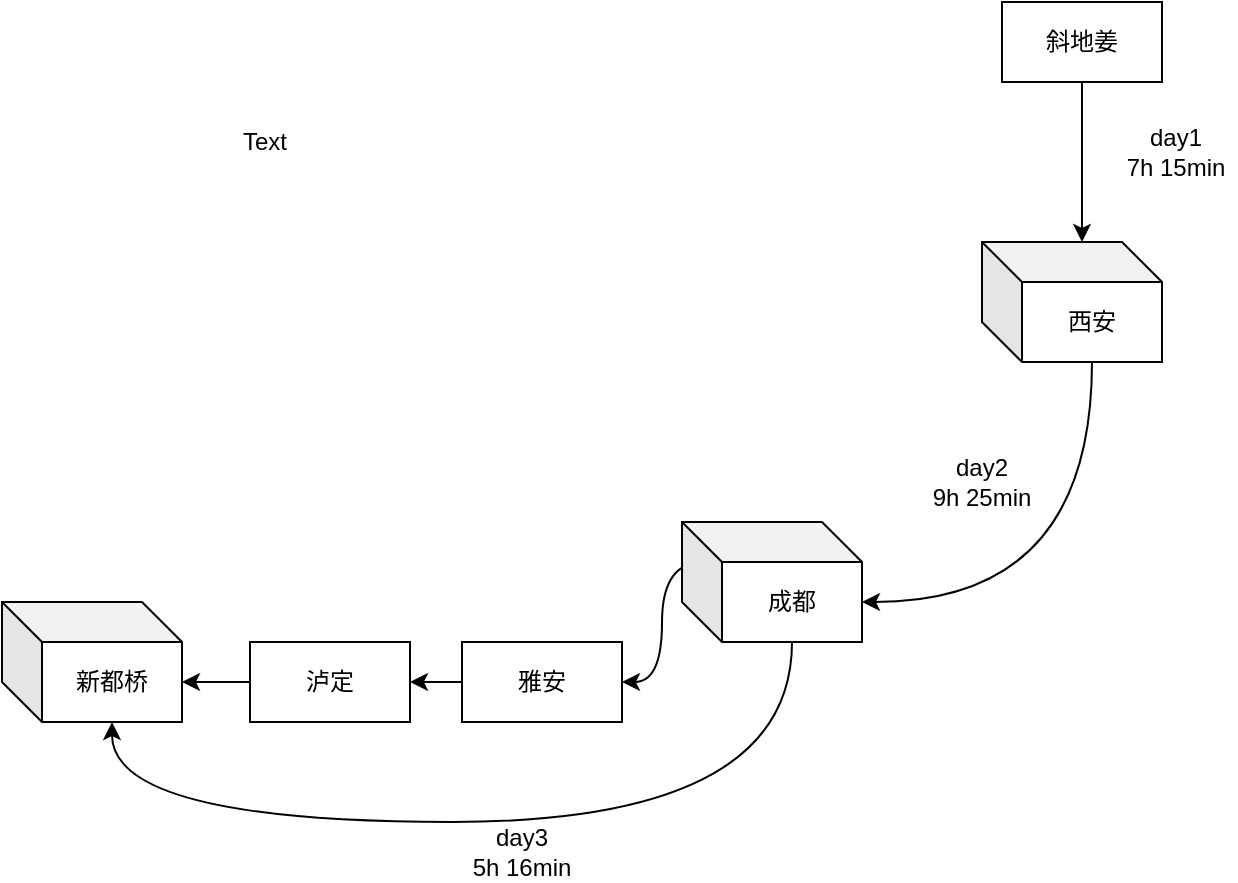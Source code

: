 <mxfile version="15.5.6" type="github">
  <diagram id="kjXu0DOrUkqtzB5D6FBQ" name="第 1 页">
    <mxGraphModel dx="1026" dy="492" grid="1" gridSize="10" guides="1" tooltips="1" connect="1" arrows="1" fold="1" page="1" pageScale="1" pageWidth="1654" pageHeight="2336" math="0" shadow="0">
      <root>
        <mxCell id="0" />
        <mxCell id="1" parent="0" />
        <mxCell id="TgOKgBH_tU8Sgjm3LNwU-4" style="edgeStyle=orthogonalEdgeStyle;rounded=0;orthogonalLoop=1;jettySize=auto;html=1;exitX=0.5;exitY=1;exitDx=0;exitDy=0;entryX=0.5;entryY=0;entryDx=0;entryDy=0;" edge="1" parent="1" source="TgOKgBH_tU8Sgjm3LNwU-1">
          <mxGeometry relative="1" as="geometry">
            <mxPoint x="1059" y="260" as="targetPoint" />
          </mxGeometry>
        </mxCell>
        <mxCell id="TgOKgBH_tU8Sgjm3LNwU-1" value="斜地姜" style="rounded=0;whiteSpace=wrap;html=1;" vertex="1" parent="1">
          <mxGeometry x="1019" y="140" width="80" height="40" as="geometry" />
        </mxCell>
        <mxCell id="TgOKgBH_tU8Sgjm3LNwU-9" style="edgeStyle=orthogonalEdgeStyle;curved=1;rounded=0;orthogonalLoop=1;jettySize=auto;html=1;exitX=0;exitY=0;exitDx=55;exitDy=60;entryX=0;entryY=0;entryDx=90;entryDy=40;exitPerimeter=0;entryPerimeter=0;" edge="1" parent="1" source="TgOKgBH_tU8Sgjm3LNwU-22" target="TgOKgBH_tU8Sgjm3LNwU-23">
          <mxGeometry relative="1" as="geometry">
            <mxPoint x="1059" y="300" as="sourcePoint" />
            <mxPoint x="949" y="420" as="targetPoint" />
          </mxGeometry>
        </mxCell>
        <mxCell id="TgOKgBH_tU8Sgjm3LNwU-5" value="day1&lt;br&gt;7h 15min" style="text;html=1;strokeColor=none;fillColor=none;align=center;verticalAlign=middle;whiteSpace=wrap;rounded=0;" vertex="1" parent="1">
          <mxGeometry x="1076" y="200" width="60" height="30" as="geometry" />
        </mxCell>
        <mxCell id="TgOKgBH_tU8Sgjm3LNwU-16" style="edgeStyle=orthogonalEdgeStyle;curved=1;rounded=0;orthogonalLoop=1;jettySize=auto;html=1;exitX=0;exitY=0.5;exitDx=0;exitDy=0;entryX=1;entryY=0.5;entryDx=0;entryDy=0;" edge="1" parent="1" target="TgOKgBH_tU8Sgjm3LNwU-12">
          <mxGeometry relative="1" as="geometry">
            <mxPoint x="869" y="420" as="sourcePoint" />
          </mxGeometry>
        </mxCell>
        <mxCell id="TgOKgBH_tU8Sgjm3LNwU-10" value="day2&lt;br&gt;9h 25min" style="text;html=1;strokeColor=none;fillColor=none;align=center;verticalAlign=middle;whiteSpace=wrap;rounded=0;" vertex="1" parent="1">
          <mxGeometry x="979" y="370" width="60" height="20" as="geometry" />
        </mxCell>
        <mxCell id="TgOKgBH_tU8Sgjm3LNwU-17" style="edgeStyle=orthogonalEdgeStyle;curved=1;rounded=0;orthogonalLoop=1;jettySize=auto;html=1;exitX=0;exitY=0.5;exitDx=0;exitDy=0;entryX=1;entryY=0.5;entryDx=0;entryDy=0;" edge="1" parent="1" source="TgOKgBH_tU8Sgjm3LNwU-12" target="TgOKgBH_tU8Sgjm3LNwU-13">
          <mxGeometry relative="1" as="geometry" />
        </mxCell>
        <mxCell id="TgOKgBH_tU8Sgjm3LNwU-12" value="雅安" style="rounded=0;whiteSpace=wrap;html=1;" vertex="1" parent="1">
          <mxGeometry x="749" y="460" width="80" height="40" as="geometry" />
        </mxCell>
        <mxCell id="TgOKgBH_tU8Sgjm3LNwU-24" style="edgeStyle=orthogonalEdgeStyle;curved=1;rounded=0;orthogonalLoop=1;jettySize=auto;html=1;exitX=0;exitY=0.5;exitDx=0;exitDy=0;entryX=0;entryY=0;entryDx=90;entryDy=40;entryPerimeter=0;" edge="1" parent="1" source="TgOKgBH_tU8Sgjm3LNwU-13" target="TgOKgBH_tU8Sgjm3LNwU-21">
          <mxGeometry relative="1" as="geometry" />
        </mxCell>
        <mxCell id="TgOKgBH_tU8Sgjm3LNwU-13" value="泸定" style="rounded=0;whiteSpace=wrap;html=1;" vertex="1" parent="1">
          <mxGeometry x="643" y="460" width="80" height="40" as="geometry" />
        </mxCell>
        <mxCell id="TgOKgBH_tU8Sgjm3LNwU-21" value="&lt;span&gt;新都桥&lt;/span&gt;" style="shape=cube;whiteSpace=wrap;html=1;boundedLbl=1;backgroundOutline=1;darkOpacity=0.05;darkOpacity2=0.1;" vertex="1" parent="1">
          <mxGeometry x="519" y="440" width="90" height="60" as="geometry" />
        </mxCell>
        <mxCell id="TgOKgBH_tU8Sgjm3LNwU-22" value="&lt;span&gt;西安&lt;/span&gt;" style="shape=cube;whiteSpace=wrap;html=1;boundedLbl=1;backgroundOutline=1;darkOpacity=0.05;darkOpacity2=0.1;" vertex="1" parent="1">
          <mxGeometry x="1009" y="260" width="90" height="60" as="geometry" />
        </mxCell>
        <mxCell id="TgOKgBH_tU8Sgjm3LNwU-25" style="edgeStyle=orthogonalEdgeStyle;curved=1;rounded=0;orthogonalLoop=1;jettySize=auto;html=1;exitX=0;exitY=0;exitDx=55;exitDy=60;exitPerimeter=0;entryX=0;entryY=0;entryDx=55;entryDy=60;entryPerimeter=0;" edge="1" parent="1" source="TgOKgBH_tU8Sgjm3LNwU-23" target="TgOKgBH_tU8Sgjm3LNwU-21">
          <mxGeometry relative="1" as="geometry">
            <Array as="points">
              <mxPoint x="914" y="550" />
              <mxPoint x="574" y="550" />
            </Array>
          </mxGeometry>
        </mxCell>
        <mxCell id="TgOKgBH_tU8Sgjm3LNwU-23" value="&lt;span&gt;成都&lt;/span&gt;" style="shape=cube;whiteSpace=wrap;html=1;boundedLbl=1;backgroundOutline=1;darkOpacity=0.05;darkOpacity2=0.1;" vertex="1" parent="1">
          <mxGeometry x="859" y="400" width="90" height="60" as="geometry" />
        </mxCell>
        <mxCell id="TgOKgBH_tU8Sgjm3LNwU-26" value="day3&lt;br&gt;5h 16min" style="text;html=1;strokeColor=none;fillColor=none;align=center;verticalAlign=middle;whiteSpace=wrap;rounded=0;" vertex="1" parent="1">
          <mxGeometry x="749" y="555" width="60" height="20" as="geometry" />
        </mxCell>
        <mxCell id="TgOKgBH_tU8Sgjm3LNwU-27" value="Text" style="text;html=1;align=center;verticalAlign=middle;resizable=0;points=[];autosize=1;strokeColor=none;fillColor=none;" vertex="1" parent="1">
          <mxGeometry x="630" y="200" width="40" height="20" as="geometry" />
        </mxCell>
      </root>
    </mxGraphModel>
  </diagram>
</mxfile>
